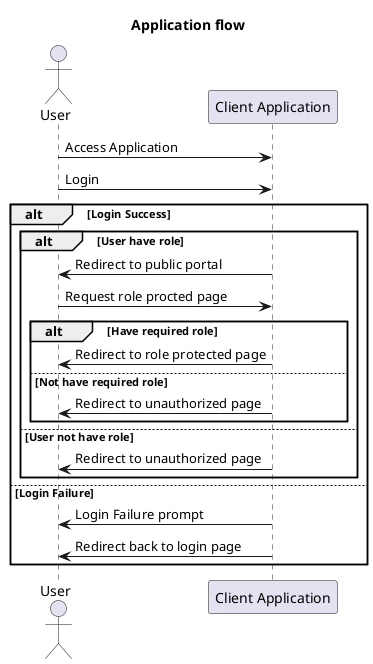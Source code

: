@startuml normal flow

title Application flow

actor User as User
participant "Client Application" as Client

User -> Client: Access Application
User -> Client: Login
alt Login Success
alt User have role
Client -> User: Redirect to public portal
User -> Client: Request role procted page
alt Have required role
Client -> User: Redirect to role protected page
else Not have required role
Client -> User: Redirect to unauthorized page
end
else User not have role
Client -> User: Redirect to unauthorized page
end
else Login Failure
Client -> User: Login Failure prompt
Client -> User: Redirect back to login page
end
@enduml